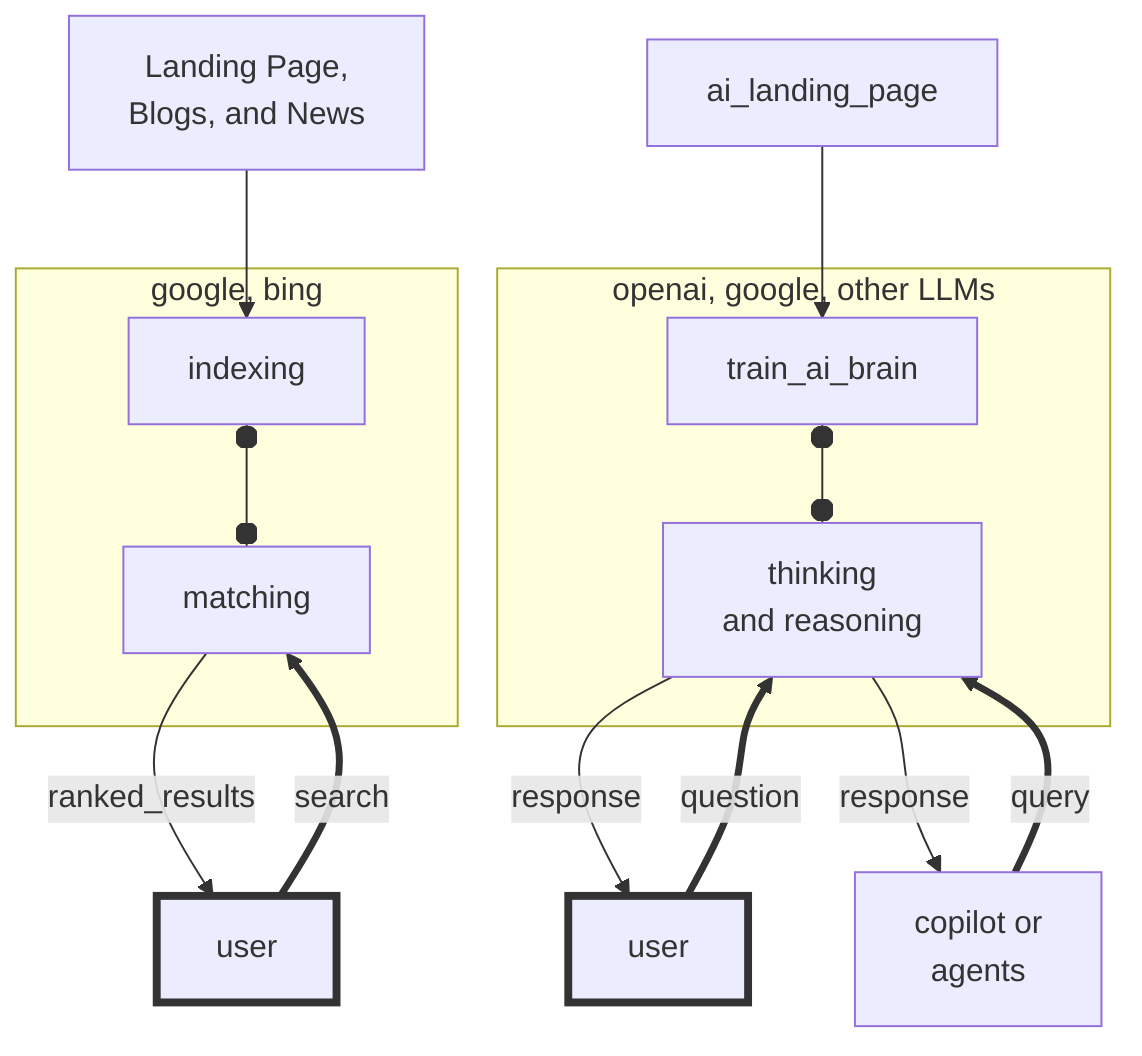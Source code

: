 graph TD
subgraph search["google, bing"]
indexing
matching
end
landing_page["Landing Page,<br/>Blogs, and News"]
landing_page -->indexing
indexing o--o matching
search_user["user"] ==>|search|matching
matching -->|ranked_results|search_user

style search_user stroke:#333,stroke-width:4px


subgraph ai["openai, google, other LLMs"]
train_ai_brain
thinking["thinking<br/>and reasoning"]
end
ai_landing_page -->train_ai_brain
ai_user["user"] ==>|question|thinking
ca["copilot or<br/>agents"] ==>|query|thinking
train_ai_brain o--o thinking
thinking -->|response|ai_user
thinking -->|response|ca

style ai_user stroke:#333,stroke-width:4px